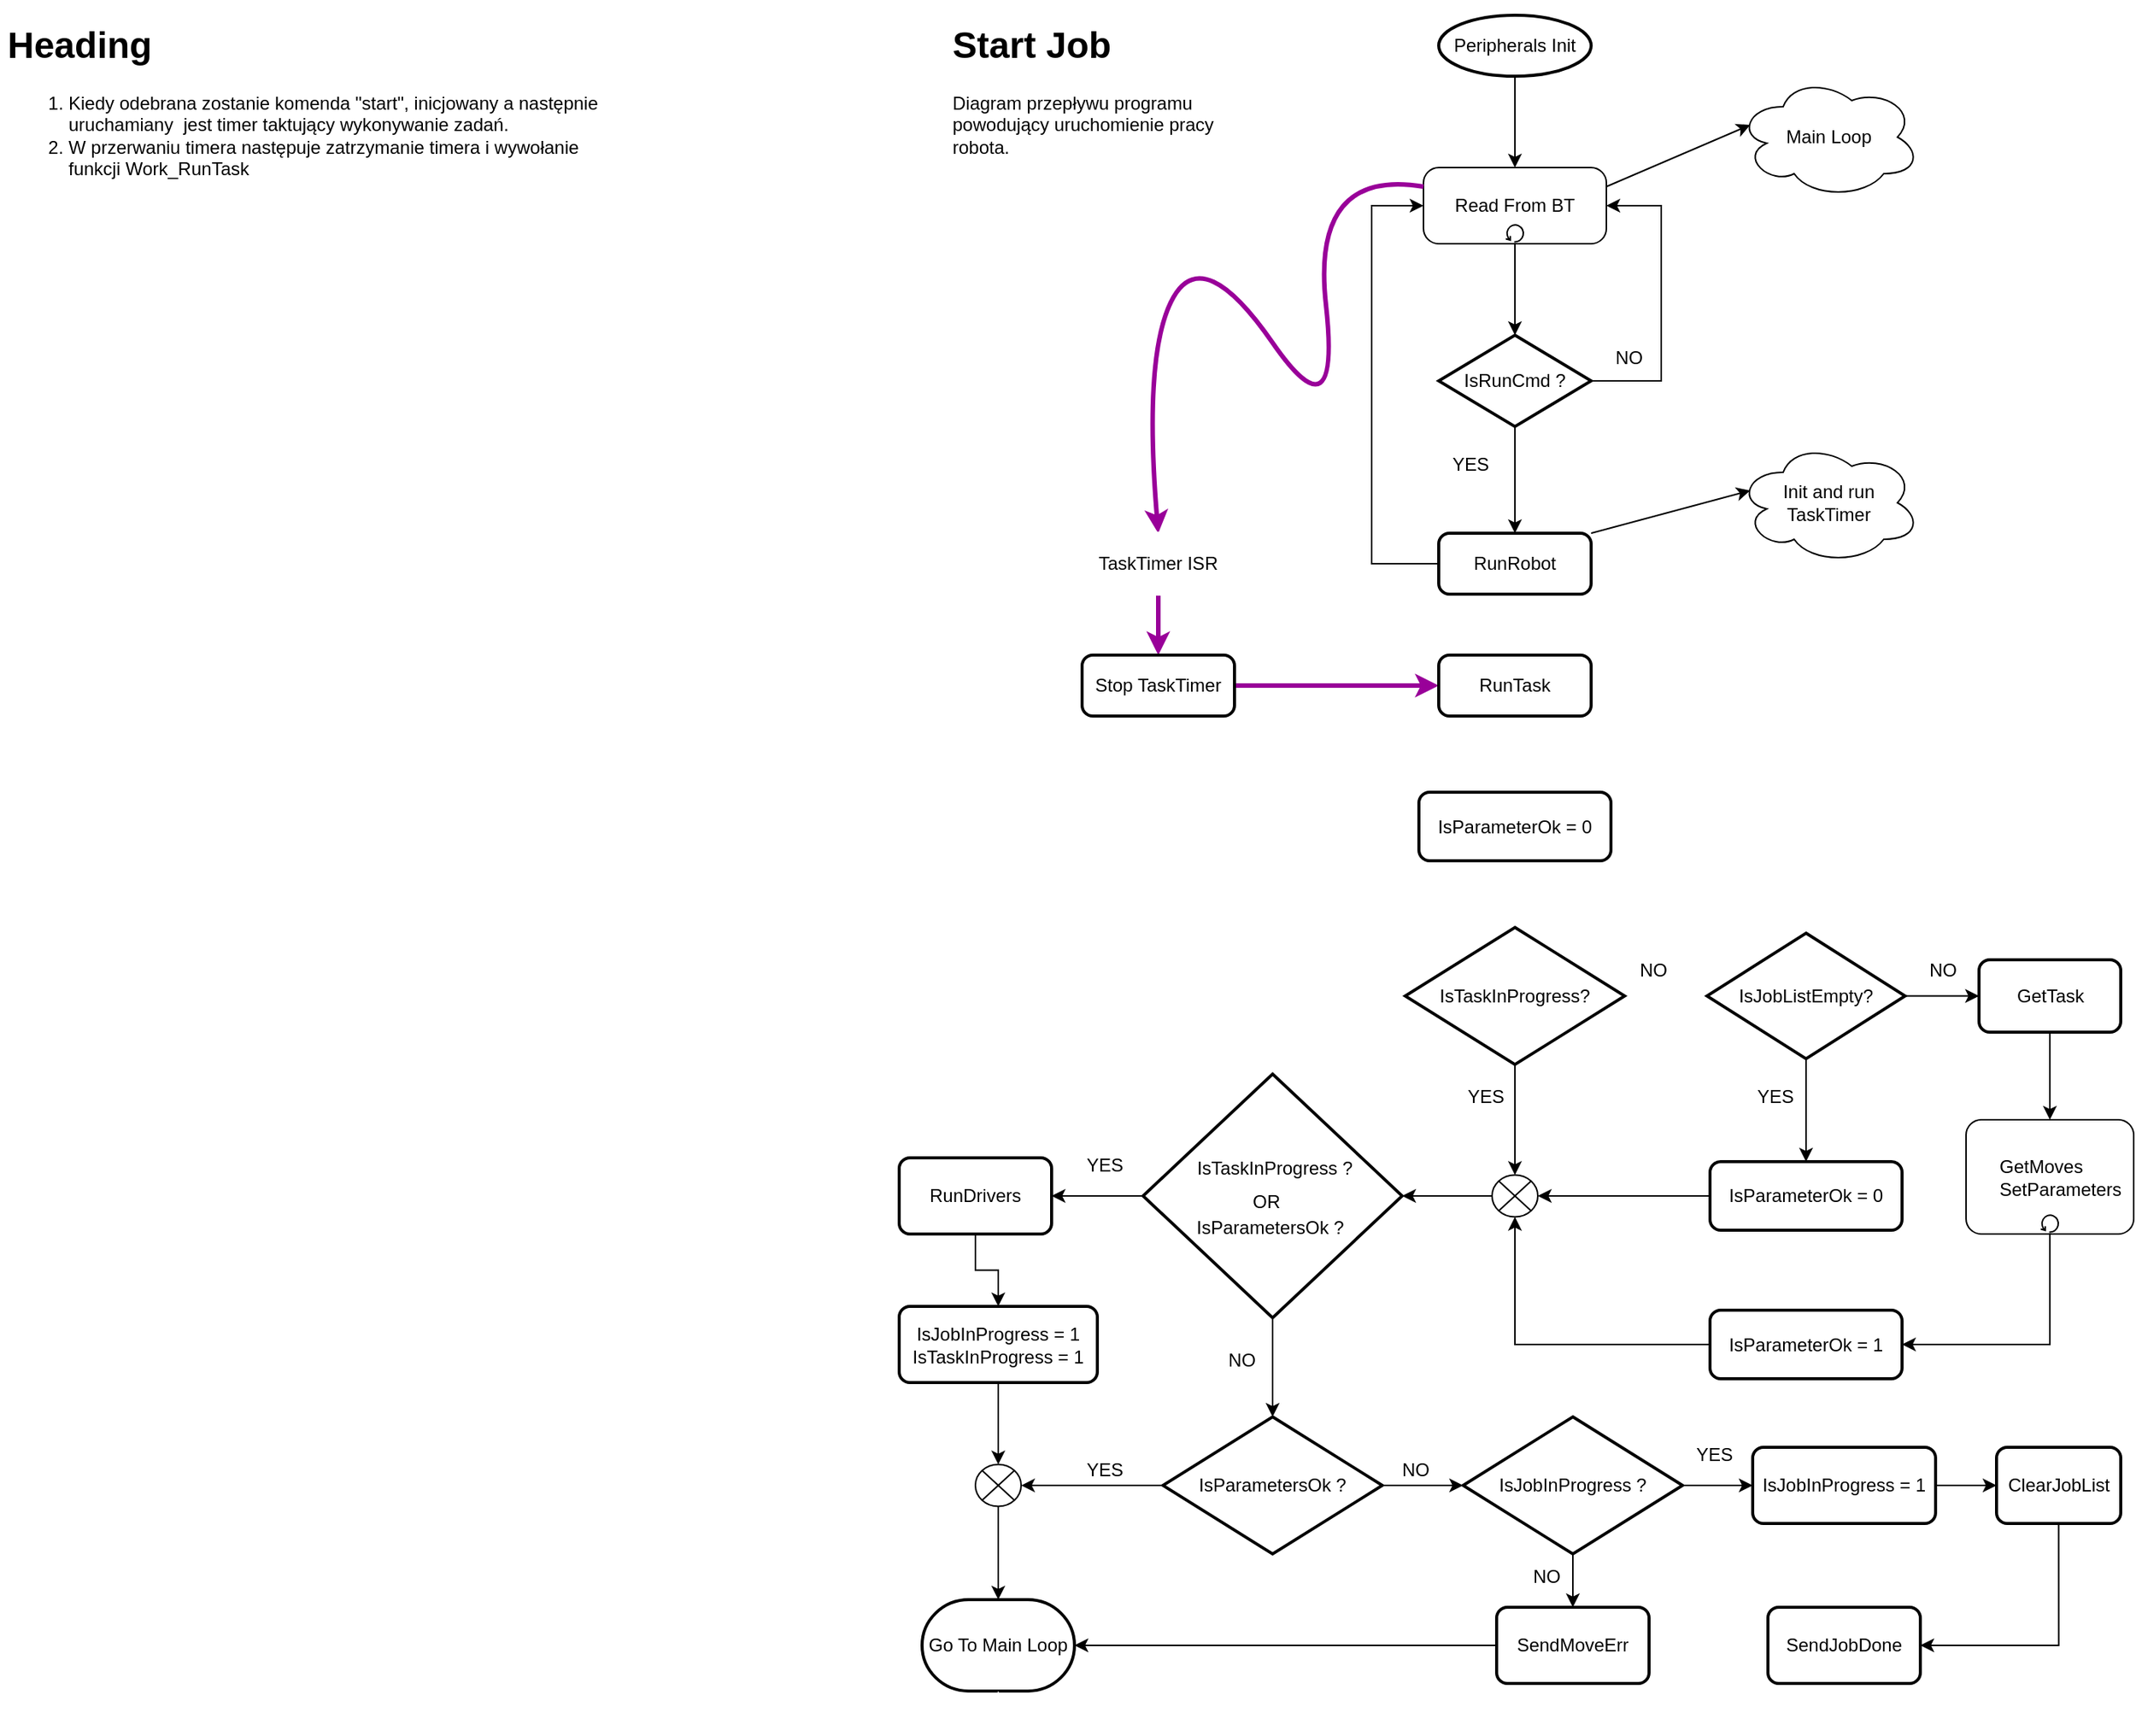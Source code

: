 <mxfile version="20.2.3" type="device"><diagram id="4WzZaKZJ-6dsWtD7cE_4" name="Strona-1"><mxGraphModel dx="2249" dy="865" grid="1" gridSize="10" guides="1" tooltips="1" connect="1" arrows="1" fold="1" page="1" pageScale="1" pageWidth="827" pageHeight="1169" math="0" shadow="0"><root><mxCell id="0"/><mxCell id="1" parent="0"/><mxCell id="jFLSDeMe10YX1U5kNGFa-3" value="&lt;h1&gt;Start Job&lt;/h1&gt;&lt;p&gt;Diagram przepływu programu powodujący uruchomienie pracy robota.&lt;/p&gt;" style="text;html=1;strokeColor=none;fillColor=none;spacing=5;spacingTop=-20;whiteSpace=wrap;overflow=hidden;rounded=0;" parent="1" vertex="1"><mxGeometry x="40" y="30" width="190" height="100" as="geometry"/></mxCell><mxCell id="jFLSDeMe10YX1U5kNGFa-32" value="" style="edgeStyle=orthogonalEdgeStyle;rounded=0;orthogonalLoop=1;jettySize=auto;html=1;" parent="1" source="jFLSDeMe10YX1U5kNGFa-8" target="jFLSDeMe10YX1U5kNGFa-31" edge="1"><mxGeometry relative="1" as="geometry"/></mxCell><mxCell id="jFLSDeMe10YX1U5kNGFa-8" value="Peripherals Init" style="strokeWidth=2;html=1;shape=mxgraph.flowchart.start_1;whiteSpace=wrap;" parent="1" vertex="1"><mxGeometry x="364" y="30" width="100" height="40" as="geometry"/></mxCell><mxCell id="jFLSDeMe10YX1U5kNGFa-41" style="edgeStyle=orthogonalEdgeStyle;rounded=0;orthogonalLoop=1;jettySize=auto;html=1;exitX=0;exitY=0.5;exitDx=0;exitDy=0;entryX=0;entryY=0.5;entryDx=0;entryDy=0;entryPerimeter=0;" parent="1" source="jFLSDeMe10YX1U5kNGFa-9" target="jFLSDeMe10YX1U5kNGFa-31" edge="1"><mxGeometry relative="1" as="geometry"><Array as="points"><mxPoint x="320" y="390"/><mxPoint x="320" y="155"/></Array></mxGeometry></mxCell><mxCell id="jFLSDeMe10YX1U5kNGFa-9" value="RunRobot" style="rounded=1;whiteSpace=wrap;html=1;absoluteArcSize=1;arcSize=14;strokeWidth=2;" parent="1" vertex="1"><mxGeometry x="364" y="370" width="100" height="40" as="geometry"/></mxCell><mxCell id="jFLSDeMe10YX1U5kNGFa-34" style="edgeStyle=orthogonalEdgeStyle;rounded=0;orthogonalLoop=1;jettySize=auto;html=1;exitX=1;exitY=0.5;exitDx=0;exitDy=0;exitPerimeter=0;entryX=1;entryY=0.5;entryDx=0;entryDy=0;entryPerimeter=0;" parent="1" source="jFLSDeMe10YX1U5kNGFa-21" target="jFLSDeMe10YX1U5kNGFa-31" edge="1"><mxGeometry relative="1" as="geometry"><Array as="points"><mxPoint x="510" y="270"/><mxPoint x="510" y="155"/></Array></mxGeometry></mxCell><mxCell id="jFLSDeMe10YX1U5kNGFa-40" value="" style="edgeStyle=orthogonalEdgeStyle;rounded=0;orthogonalLoop=1;jettySize=auto;html=1;" parent="1" source="jFLSDeMe10YX1U5kNGFa-21" target="jFLSDeMe10YX1U5kNGFa-9" edge="1"><mxGeometry relative="1" as="geometry"/></mxCell><mxCell id="jFLSDeMe10YX1U5kNGFa-21" value="IsRunCmd ?" style="strokeWidth=2;html=1;shape=mxgraph.flowchart.decision;whiteSpace=wrap;" parent="1" vertex="1"><mxGeometry x="364" y="240" width="100" height="60" as="geometry"/></mxCell><mxCell id="jFLSDeMe10YX1U5kNGFa-33" value="" style="edgeStyle=orthogonalEdgeStyle;rounded=0;orthogonalLoop=1;jettySize=auto;html=1;" parent="1" source="jFLSDeMe10YX1U5kNGFa-31" target="jFLSDeMe10YX1U5kNGFa-21" edge="1"><mxGeometry relative="1" as="geometry"/></mxCell><mxCell id="jFLSDeMe10YX1U5kNGFa-31" value="Read From BT" style="points=[[0.25,0,0],[0.5,0,0],[0.75,0,0],[1,0.25,0],[1,0.5,0],[1,0.75,0],[0.75,1,0],[0.5,1,0],[0.25,1,0],[0,0.75,0],[0,0.5,0],[0,0.25,0]];shape=mxgraph.bpmn.task;whiteSpace=wrap;rectStyle=rounded;size=10;taskMarker=abstract;isLoopStandard=1;" parent="1" vertex="1"><mxGeometry x="354" y="130" width="120" height="50" as="geometry"/></mxCell><mxCell id="jFLSDeMe10YX1U5kNGFa-35" value="NO" style="text;html=1;strokeColor=none;fillColor=none;align=center;verticalAlign=middle;whiteSpace=wrap;rounded=0;" parent="1" vertex="1"><mxGeometry x="474" y="240" width="30" height="30" as="geometry"/></mxCell><mxCell id="jFLSDeMe10YX1U5kNGFa-37" value="YES" style="text;html=1;strokeColor=none;fillColor=none;align=center;verticalAlign=middle;whiteSpace=wrap;rounded=0;" parent="1" vertex="1"><mxGeometry x="370" y="310" width="30" height="30" as="geometry"/></mxCell><mxCell id="jFLSDeMe10YX1U5kNGFa-43" value="Main Loop" style="ellipse;shape=cloud;whiteSpace=wrap;html=1;" parent="1" vertex="1"><mxGeometry x="560" y="70" width="120" height="80" as="geometry"/></mxCell><mxCell id="jFLSDeMe10YX1U5kNGFa-46" value="Init and run TaskTimer" style="ellipse;shape=cloud;whiteSpace=wrap;html=1;" parent="1" vertex="1"><mxGeometry x="560" y="310" width="120" height="80" as="geometry"/></mxCell><mxCell id="jFLSDeMe10YX1U5kNGFa-47" value="" style="endArrow=classic;html=1;rounded=0;exitX=1;exitY=0;exitDx=0;exitDy=0;entryX=0.07;entryY=0.4;entryDx=0;entryDy=0;entryPerimeter=0;" parent="1" source="jFLSDeMe10YX1U5kNGFa-9" target="jFLSDeMe10YX1U5kNGFa-46" edge="1"><mxGeometry width="50" height="50" relative="1" as="geometry"><mxPoint x="400" y="300" as="sourcePoint"/><mxPoint x="450" y="250" as="targetPoint"/></mxGeometry></mxCell><mxCell id="jFLSDeMe10YX1U5kNGFa-48" value="" style="endArrow=classic;html=1;rounded=0;entryX=0.07;entryY=0.4;entryDx=0;entryDy=0;entryPerimeter=0;exitX=1;exitY=0.25;exitDx=0;exitDy=0;exitPerimeter=0;" parent="1" source="jFLSDeMe10YX1U5kNGFa-31" target="jFLSDeMe10YX1U5kNGFa-43" edge="1"><mxGeometry width="50" height="50" relative="1" as="geometry"><mxPoint x="400" y="300" as="sourcePoint"/><mxPoint x="450" y="250" as="targetPoint"/></mxGeometry></mxCell><mxCell id="jFLSDeMe10YX1U5kNGFa-49" value="" style="curved=1;endArrow=classic;html=1;rounded=0;strokeWidth=3;strokeColor=#990099;exitX=0;exitY=0.25;exitDx=0;exitDy=0;exitPerimeter=0;entryX=0.5;entryY=0;entryDx=0;entryDy=0;" parent="1" source="jFLSDeMe10YX1U5kNGFa-31" target="jFLSDeMe10YX1U5kNGFa-50" edge="1"><mxGeometry width="50" height="50" relative="1" as="geometry"><mxPoint x="170" y="300" as="sourcePoint"/><mxPoint x="110" y="360" as="targetPoint"/><Array as="points"><mxPoint x="280" y="130"/><mxPoint x="300" y="310"/><mxPoint x="210" y="180"/><mxPoint x="170" y="250"/></Array></mxGeometry></mxCell><mxCell id="jFLSDeMe10YX1U5kNGFa-53" value="" style="edgeStyle=orthogonalEdgeStyle;rounded=0;orthogonalLoop=1;jettySize=auto;html=1;strokeColor=#990099;strokeWidth=3;" parent="1" source="jFLSDeMe10YX1U5kNGFa-50" target="jFLSDeMe10YX1U5kNGFa-52" edge="1"><mxGeometry relative="1" as="geometry"/></mxCell><mxCell id="jFLSDeMe10YX1U5kNGFa-50" value="TaskTimer ISR" style="rounded=1;whiteSpace=wrap;html=1;absoluteArcSize=1;arcSize=14;strokeWidth=2;strokeColor=#FFFFFF;" parent="1" vertex="1"><mxGeometry x="130" y="370" width="100" height="40" as="geometry"/></mxCell><mxCell id="jFLSDeMe10YX1U5kNGFa-55" value="" style="edgeStyle=orthogonalEdgeStyle;rounded=0;orthogonalLoop=1;jettySize=auto;html=1;strokeColor=#990099;strokeWidth=3;" parent="1" source="jFLSDeMe10YX1U5kNGFa-52" target="jFLSDeMe10YX1U5kNGFa-54" edge="1"><mxGeometry relative="1" as="geometry"/></mxCell><mxCell id="jFLSDeMe10YX1U5kNGFa-52" value="Stop TaskTimer" style="rounded=1;whiteSpace=wrap;html=1;absoluteArcSize=1;arcSize=14;strokeWidth=2;" parent="1" vertex="1"><mxGeometry x="130" y="450" width="100" height="40" as="geometry"/></mxCell><mxCell id="jFLSDeMe10YX1U5kNGFa-59" value="" style="edgeStyle=orthogonalEdgeStyle;rounded=0;orthogonalLoop=1;jettySize=auto;html=1;strokeColor=#FFFFFF;strokeWidth=1;" parent="1" source="jFLSDeMe10YX1U5kNGFa-54" target="jFLSDeMe10YX1U5kNGFa-56" edge="1"><mxGeometry relative="1" as="geometry"/></mxCell><mxCell id="jFLSDeMe10YX1U5kNGFa-54" value="RunTask" style="rounded=1;whiteSpace=wrap;html=1;absoluteArcSize=1;arcSize=14;strokeWidth=2;" parent="1" vertex="1"><mxGeometry x="364" y="450" width="100" height="40" as="geometry"/></mxCell><mxCell id="jFLSDeMe10YX1U5kNGFa-60" value="" style="edgeStyle=orthogonalEdgeStyle;rounded=0;orthogonalLoop=1;jettySize=auto;html=1;strokeColor=#FFFFFF;strokeWidth=1;" parent="1" source="jFLSDeMe10YX1U5kNGFa-56" target="jFLSDeMe10YX1U5kNGFa-58" edge="1"><mxGeometry relative="1" as="geometry"/></mxCell><mxCell id="jFLSDeMe10YX1U5kNGFa-56" value="IsParameterOk = 0" style="rounded=1;whiteSpace=wrap;html=1;absoluteArcSize=1;arcSize=14;strokeWidth=2;" parent="1" vertex="1"><mxGeometry x="351" y="540" width="126" height="45" as="geometry"/></mxCell><mxCell id="jFLSDeMe10YX1U5kNGFa-85" style="edgeStyle=orthogonalEdgeStyle;rounded=0;orthogonalLoop=1;jettySize=auto;html=1;exitX=1;exitY=0.5;exitDx=0;exitDy=0;exitPerimeter=0;entryX=0;entryY=0.5;entryDx=0;entryDy=0;fontSize=8;strokeColor=#FFFFFF;strokeWidth=1;entryPerimeter=0;" parent="1" source="jFLSDeMe10YX1U5kNGFa-58" target="jFLSDeMe10YX1U5kNGFa-90" edge="1"><mxGeometry relative="1" as="geometry"><mxPoint x="570" y="670" as="targetPoint"/></mxGeometry></mxCell><mxCell id="rgOW9wbytvJ-8FVcMt_f-15" style="edgeStyle=orthogonalEdgeStyle;rounded=0;orthogonalLoop=1;jettySize=auto;html=1;exitX=0.5;exitY=1;exitDx=0;exitDy=0;exitPerimeter=0;entryX=0.5;entryY=0;entryDx=0;entryDy=0;entryPerimeter=0;" parent="1" source="jFLSDeMe10YX1U5kNGFa-58" target="rgOW9wbytvJ-8FVcMt_f-13" edge="1"><mxGeometry relative="1" as="geometry"/></mxCell><mxCell id="jFLSDeMe10YX1U5kNGFa-58" value="IsTaskInProgress?" style="strokeWidth=2;html=1;shape=mxgraph.flowchart.decision;whiteSpace=wrap;" parent="1" vertex="1"><mxGeometry x="342" y="628.75" width="144" height="90" as="geometry"/></mxCell><mxCell id="jFLSDeMe10YX1U5kNGFa-62" value="NO" style="text;html=1;strokeColor=none;fillColor=none;align=center;verticalAlign=middle;whiteSpace=wrap;rounded=0;" parent="1" vertex="1"><mxGeometry x="490" y="642" width="30" height="30" as="geometry"/></mxCell><mxCell id="rgOW9wbytvJ-8FVcMt_f-8" value="" style="edgeStyle=orthogonalEdgeStyle;rounded=0;orthogonalLoop=1;jettySize=auto;html=1;" parent="1" source="jFLSDeMe10YX1U5kNGFa-89" target="jFLSDeMe10YX1U5kNGFa-92" edge="1"><mxGeometry relative="1" as="geometry"/></mxCell><mxCell id="jFLSDeMe10YX1U5kNGFa-89" value="&lt;font style=&quot;font-size: 12px;&quot;&gt;GetTask&lt;/font&gt;" style="rounded=1;whiteSpace=wrap;html=1;absoluteArcSize=1;arcSize=14;strokeWidth=2;" parent="1" vertex="1"><mxGeometry x="718.5" y="650" width="93" height="47.5" as="geometry"/></mxCell><mxCell id="rgOW9wbytvJ-8FVcMt_f-2" style="edgeStyle=orthogonalEdgeStyle;rounded=0;orthogonalLoop=1;jettySize=auto;html=1;exitX=1;exitY=0.5;exitDx=0;exitDy=0;exitPerimeter=0;entryX=0;entryY=0.5;entryDx=0;entryDy=0;" parent="1" source="jFLSDeMe10YX1U5kNGFa-90" target="jFLSDeMe10YX1U5kNGFa-89" edge="1"><mxGeometry relative="1" as="geometry"/></mxCell><mxCell id="rgOW9wbytvJ-8FVcMt_f-6" value="" style="edgeStyle=orthogonalEdgeStyle;rounded=0;orthogonalLoop=1;jettySize=auto;html=1;" parent="1" source="jFLSDeMe10YX1U5kNGFa-90" target="rgOW9wbytvJ-8FVcMt_f-3" edge="1"><mxGeometry relative="1" as="geometry"/></mxCell><mxCell id="jFLSDeMe10YX1U5kNGFa-90" value="&lt;font style=&quot;font-size: 12px;&quot;&gt;IsJobListEmpty?&lt;/font&gt;" style="strokeWidth=2;html=1;shape=mxgraph.flowchart.decision;whiteSpace=wrap;" parent="1" vertex="1"><mxGeometry x="540" y="632.5" width="130" height="82.5" as="geometry"/></mxCell><mxCell id="rgOW9wbytvJ-8FVcMt_f-9" style="edgeStyle=orthogonalEdgeStyle;rounded=0;orthogonalLoop=1;jettySize=auto;html=1;exitX=0.5;exitY=1;exitDx=0;exitDy=0;exitPerimeter=0;entryX=1;entryY=0.5;entryDx=0;entryDy=0;" parent="1" source="jFLSDeMe10YX1U5kNGFa-92" target="rgOW9wbytvJ-8FVcMt_f-4" edge="1"><mxGeometry relative="1" as="geometry"/></mxCell><mxCell id="jFLSDeMe10YX1U5kNGFa-92" value="      GetMoves                SetParameters" style="points=[[0.25,0,0],[0.5,0,0],[0.75,0,0],[1,0.25,0],[1,0.5,0],[1,0.75,0],[0.75,1,0],[0.5,1,0],[0.25,1,0],[0,0.75,0],[0,0.5,0],[0,0.25,0]];shape=mxgraph.bpmn.task;whiteSpace=wrap;rectStyle=rounded;size=10;taskMarker=abstract;isLoopStandard=1;fontSize=12;align=left;" parent="1" vertex="1"><mxGeometry x="710" y="755" width="110" height="75" as="geometry"/></mxCell><mxCell id="rgOW9wbytvJ-8FVcMt_f-1" value="NO" style="text;html=1;strokeColor=none;fillColor=none;align=center;verticalAlign=middle;whiteSpace=wrap;rounded=0;" parent="1" vertex="1"><mxGeometry x="680" y="642" width="30" height="30" as="geometry"/></mxCell><mxCell id="rgOW9wbytvJ-8FVcMt_f-14" style="edgeStyle=orthogonalEdgeStyle;rounded=0;orthogonalLoop=1;jettySize=auto;html=1;exitX=0;exitY=0.5;exitDx=0;exitDy=0;entryX=1;entryY=0.5;entryDx=0;entryDy=0;entryPerimeter=0;" parent="1" source="rgOW9wbytvJ-8FVcMt_f-3" target="rgOW9wbytvJ-8FVcMt_f-13" edge="1"><mxGeometry relative="1" as="geometry"/></mxCell><mxCell id="rgOW9wbytvJ-8FVcMt_f-3" value="IsParameterOk = 0" style="rounded=1;whiteSpace=wrap;html=1;absoluteArcSize=1;arcSize=14;strokeWidth=2;" parent="1" vertex="1"><mxGeometry x="542" y="782.5" width="126" height="45" as="geometry"/></mxCell><mxCell id="rgOW9wbytvJ-8FVcMt_f-16" style="edgeStyle=orthogonalEdgeStyle;rounded=0;orthogonalLoop=1;jettySize=auto;html=1;exitX=0;exitY=0.5;exitDx=0;exitDy=0;entryX=0.5;entryY=1;entryDx=0;entryDy=0;entryPerimeter=0;" parent="1" source="rgOW9wbytvJ-8FVcMt_f-4" target="rgOW9wbytvJ-8FVcMt_f-13" edge="1"><mxGeometry relative="1" as="geometry"/></mxCell><mxCell id="rgOW9wbytvJ-8FVcMt_f-4" value="IsParameterOk = 1" style="rounded=1;whiteSpace=wrap;html=1;absoluteArcSize=1;arcSize=14;strokeWidth=2;" parent="1" vertex="1"><mxGeometry x="542" y="880" width="126" height="45" as="geometry"/></mxCell><mxCell id="rgOW9wbytvJ-8FVcMt_f-27" style="edgeStyle=orthogonalEdgeStyle;rounded=0;orthogonalLoop=1;jettySize=auto;html=1;exitX=0;exitY=0.5;exitDx=0;exitDy=0;exitPerimeter=0;entryX=1;entryY=0.5;entryDx=0;entryDy=0;entryPerimeter=0;" parent="1" source="rgOW9wbytvJ-8FVcMt_f-13" target="rgOW9wbytvJ-8FVcMt_f-17" edge="1"><mxGeometry relative="1" as="geometry"/></mxCell><mxCell id="rgOW9wbytvJ-8FVcMt_f-13" value="" style="verticalLabelPosition=bottom;verticalAlign=top;html=1;shape=mxgraph.flowchart.or;" parent="1" vertex="1"><mxGeometry x="399" y="791.25" width="30" height="27.5" as="geometry"/></mxCell><mxCell id="rgOW9wbytvJ-8FVcMt_f-20" value="YES" style="text;html=1;strokeColor=none;fillColor=none;align=center;verticalAlign=middle;whiteSpace=wrap;rounded=0;" parent="1" vertex="1"><mxGeometry x="570" y="725" width="30" height="30" as="geometry"/></mxCell><mxCell id="rgOW9wbytvJ-8FVcMt_f-21" value="YES" style="text;html=1;strokeColor=none;fillColor=none;align=center;verticalAlign=middle;whiteSpace=wrap;rounded=0;" parent="1" vertex="1"><mxGeometry x="380" y="725" width="30" height="30" as="geometry"/></mxCell><mxCell id="rgOW9wbytvJ-8FVcMt_f-26" value="" style="group" parent="1" vertex="1" connectable="0"><mxGeometry x="170" y="725" width="170" height="160" as="geometry"/></mxCell><mxCell id="rgOW9wbytvJ-8FVcMt_f-17" value="" style="strokeWidth=2;html=1;shape=mxgraph.flowchart.decision;whiteSpace=wrap;" parent="rgOW9wbytvJ-8FVcMt_f-26" vertex="1"><mxGeometry width="170" height="160" as="geometry"/></mxCell><mxCell id="rgOW9wbytvJ-8FVcMt_f-25" value="" style="group" parent="rgOW9wbytvJ-8FVcMt_f-26" vertex="1" connectable="0"><mxGeometry x="31" y="46.88" width="108" height="68.75" as="geometry"/></mxCell><mxCell id="rgOW9wbytvJ-8FVcMt_f-22" value="IsTaskInProgress ?" style="text;html=1;strokeColor=none;fillColor=none;align=center;verticalAlign=middle;whiteSpace=wrap;rounded=0;" parent="rgOW9wbytvJ-8FVcMt_f-25" vertex="1"><mxGeometry x="3" width="105" height="30" as="geometry"/></mxCell><mxCell id="rgOW9wbytvJ-8FVcMt_f-23" value="IsParametersOk ?" style="text;html=1;strokeColor=none;fillColor=none;align=center;verticalAlign=middle;whiteSpace=wrap;rounded=0;" parent="rgOW9wbytvJ-8FVcMt_f-25" vertex="1"><mxGeometry y="38.75" width="105" height="30" as="geometry"/></mxCell><mxCell id="rgOW9wbytvJ-8FVcMt_f-24" value="OR" style="text;html=1;strokeColor=none;fillColor=none;align=center;verticalAlign=middle;whiteSpace=wrap;rounded=0;" parent="rgOW9wbytvJ-8FVcMt_f-25" vertex="1"><mxGeometry x="20" y="22" width="60" height="30" as="geometry"/></mxCell><mxCell id="rgOW9wbytvJ-8FVcMt_f-32" value="" style="edgeStyle=orthogonalEdgeStyle;rounded=0;orthogonalLoop=1;jettySize=auto;html=1;" parent="1" source="rgOW9wbytvJ-8FVcMt_f-28" target="rgOW9wbytvJ-8FVcMt_f-31" edge="1"><mxGeometry relative="1" as="geometry"/></mxCell><mxCell id="rgOW9wbytvJ-8FVcMt_f-28" value="RunDrivers" style="rounded=1;whiteSpace=wrap;html=1;absoluteArcSize=1;arcSize=14;strokeWidth=2;" parent="1" vertex="1"><mxGeometry x="10" y="780" width="100" height="50" as="geometry"/></mxCell><mxCell id="rgOW9wbytvJ-8FVcMt_f-29" value="" style="edgeStyle=orthogonalEdgeStyle;rounded=0;orthogonalLoop=1;jettySize=auto;html=1;" parent="1" source="rgOW9wbytvJ-8FVcMt_f-17" target="rgOW9wbytvJ-8FVcMt_f-28" edge="1"><mxGeometry relative="1" as="geometry"/></mxCell><mxCell id="rgOW9wbytvJ-8FVcMt_f-30" value="YES" style="text;html=1;strokeColor=none;fillColor=none;align=center;verticalAlign=middle;whiteSpace=wrap;rounded=0;" parent="1" vertex="1"><mxGeometry x="130" y="770" width="30" height="30" as="geometry"/></mxCell><mxCell id="rgOW9wbytvJ-8FVcMt_f-39" value="" style="edgeStyle=orthogonalEdgeStyle;rounded=0;orthogonalLoop=1;jettySize=auto;html=1;" parent="1" source="rgOW9wbytvJ-8FVcMt_f-31" target="rgOW9wbytvJ-8FVcMt_f-37" edge="1"><mxGeometry relative="1" as="geometry"/></mxCell><mxCell id="rgOW9wbytvJ-8FVcMt_f-31" value="IsJobInProgress = 1 IsTaskInProgress = 1" style="rounded=1;whiteSpace=wrap;html=1;absoluteArcSize=1;arcSize=14;strokeWidth=2;align=center;" parent="1" vertex="1"><mxGeometry x="10" y="877.5" width="130" height="50" as="geometry"/></mxCell><mxCell id="rgOW9wbytvJ-8FVcMt_f-38" value="" style="edgeStyle=orthogonalEdgeStyle;rounded=0;orthogonalLoop=1;jettySize=auto;html=1;" parent="1" source="rgOW9wbytvJ-8FVcMt_f-33" target="rgOW9wbytvJ-8FVcMt_f-37" edge="1"><mxGeometry relative="1" as="geometry"/></mxCell><mxCell id="rgOW9wbytvJ-8FVcMt_f-44" value="" style="edgeStyle=orthogonalEdgeStyle;rounded=0;orthogonalLoop=1;jettySize=auto;html=1;" parent="1" source="rgOW9wbytvJ-8FVcMt_f-33" target="rgOW9wbytvJ-8FVcMt_f-43" edge="1"><mxGeometry relative="1" as="geometry"/></mxCell><mxCell id="rgOW9wbytvJ-8FVcMt_f-33" value="IsParametersOk ?" style="strokeWidth=2;html=1;shape=mxgraph.flowchart.decision;whiteSpace=wrap;" parent="1" vertex="1"><mxGeometry x="183" y="950" width="144" height="90" as="geometry"/></mxCell><mxCell id="rgOW9wbytvJ-8FVcMt_f-34" value="" style="edgeStyle=orthogonalEdgeStyle;rounded=0;orthogonalLoop=1;jettySize=auto;html=1;" parent="1" source="rgOW9wbytvJ-8FVcMt_f-17" target="rgOW9wbytvJ-8FVcMt_f-33" edge="1"><mxGeometry relative="1" as="geometry"/></mxCell><mxCell id="rgOW9wbytvJ-8FVcMt_f-35" value="NO" style="text;html=1;strokeColor=none;fillColor=none;align=center;verticalAlign=middle;whiteSpace=wrap;rounded=0;" parent="1" vertex="1"><mxGeometry x="220" y="897.5" width="30" height="30" as="geometry"/></mxCell><mxCell id="rgOW9wbytvJ-8FVcMt_f-36" value="Go To Main Loop" style="strokeWidth=2;html=1;shape=mxgraph.flowchart.terminator;whiteSpace=wrap;" parent="1" vertex="1"><mxGeometry x="25" y="1070" width="100" height="60" as="geometry"/></mxCell><mxCell id="rgOW9wbytvJ-8FVcMt_f-40" value="" style="edgeStyle=orthogonalEdgeStyle;rounded=0;orthogonalLoop=1;jettySize=auto;html=1;" parent="1" source="rgOW9wbytvJ-8FVcMt_f-37" target="rgOW9wbytvJ-8FVcMt_f-36" edge="1"><mxGeometry relative="1" as="geometry"/></mxCell><mxCell id="rgOW9wbytvJ-8FVcMt_f-37" value="" style="verticalLabelPosition=bottom;verticalAlign=top;html=1;shape=mxgraph.flowchart.or;" parent="1" vertex="1"><mxGeometry x="60" y="981.25" width="30" height="27.5" as="geometry"/></mxCell><mxCell id="rgOW9wbytvJ-8FVcMt_f-42" value="YES" style="text;html=1;strokeColor=none;fillColor=none;align=center;verticalAlign=middle;whiteSpace=wrap;rounded=0;" parent="1" vertex="1"><mxGeometry x="130" y="970" width="30" height="30" as="geometry"/></mxCell><mxCell id="rgOW9wbytvJ-8FVcMt_f-47" value="" style="edgeStyle=orthogonalEdgeStyle;rounded=0;orthogonalLoop=1;jettySize=auto;html=1;" parent="1" source="rgOW9wbytvJ-8FVcMt_f-43" target="rgOW9wbytvJ-8FVcMt_f-46" edge="1"><mxGeometry relative="1" as="geometry"/></mxCell><mxCell id="rgOW9wbytvJ-8FVcMt_f-54" value="" style="edgeStyle=orthogonalEdgeStyle;rounded=0;orthogonalLoop=1;jettySize=auto;html=1;" parent="1" source="rgOW9wbytvJ-8FVcMt_f-43" target="rgOW9wbytvJ-8FVcMt_f-51" edge="1"><mxGeometry relative="1" as="geometry"/></mxCell><mxCell id="rgOW9wbytvJ-8FVcMt_f-43" value="IsJobInProgress ?" style="strokeWidth=2;html=1;shape=mxgraph.flowchart.decision;whiteSpace=wrap;" parent="1" vertex="1"><mxGeometry x="380" y="950" width="144" height="90" as="geometry"/></mxCell><mxCell id="rgOW9wbytvJ-8FVcMt_f-45" value="NO" style="text;html=1;strokeColor=none;fillColor=none;align=center;verticalAlign=middle;whiteSpace=wrap;rounded=0;" parent="1" vertex="1"><mxGeometry x="334" y="970" width="30" height="30" as="geometry"/></mxCell><mxCell id="rgOW9wbytvJ-8FVcMt_f-48" style="edgeStyle=orthogonalEdgeStyle;rounded=0;orthogonalLoop=1;jettySize=auto;html=1;exitX=0;exitY=0.5;exitDx=0;exitDy=0;entryX=1;entryY=0.5;entryDx=0;entryDy=0;entryPerimeter=0;" parent="1" source="rgOW9wbytvJ-8FVcMt_f-46" target="rgOW9wbytvJ-8FVcMt_f-36" edge="1"><mxGeometry relative="1" as="geometry"/></mxCell><mxCell id="rgOW9wbytvJ-8FVcMt_f-46" value="SendMoveErr" style="rounded=1;whiteSpace=wrap;html=1;absoluteArcSize=1;arcSize=14;strokeWidth=2;" parent="1" vertex="1"><mxGeometry x="402" y="1075" width="100" height="50" as="geometry"/></mxCell><mxCell id="rgOW9wbytvJ-8FVcMt_f-49" value="NO" style="text;html=1;strokeColor=none;fillColor=none;align=center;verticalAlign=middle;whiteSpace=wrap;rounded=0;" parent="1" vertex="1"><mxGeometry x="420" y="1040" width="30" height="30" as="geometry"/></mxCell><mxCell id="rgOW9wbytvJ-8FVcMt_f-50" value="YES" style="text;html=1;strokeColor=none;fillColor=none;align=center;verticalAlign=middle;whiteSpace=wrap;rounded=0;" parent="1" vertex="1"><mxGeometry x="530" y="960" width="30" height="30" as="geometry"/></mxCell><mxCell id="rgOW9wbytvJ-8FVcMt_f-55" value="" style="edgeStyle=orthogonalEdgeStyle;rounded=0;orthogonalLoop=1;jettySize=auto;html=1;" parent="1" source="rgOW9wbytvJ-8FVcMt_f-51" target="rgOW9wbytvJ-8FVcMt_f-52" edge="1"><mxGeometry relative="1" as="geometry"/></mxCell><mxCell id="rgOW9wbytvJ-8FVcMt_f-51" value="IsJobInProgress = 1" style="rounded=1;whiteSpace=wrap;html=1;absoluteArcSize=1;arcSize=14;strokeWidth=2;" parent="1" vertex="1"><mxGeometry x="570" y="970" width="120" height="50" as="geometry"/></mxCell><mxCell id="rgOW9wbytvJ-8FVcMt_f-57" style="edgeStyle=orthogonalEdgeStyle;rounded=0;orthogonalLoop=1;jettySize=auto;html=1;exitX=0.5;exitY=1;exitDx=0;exitDy=0;entryX=1;entryY=0.5;entryDx=0;entryDy=0;" parent="1" source="rgOW9wbytvJ-8FVcMt_f-52" target="rgOW9wbytvJ-8FVcMt_f-53" edge="1"><mxGeometry relative="1" as="geometry"/></mxCell><mxCell id="rgOW9wbytvJ-8FVcMt_f-52" value="ClearJobList" style="rounded=1;whiteSpace=wrap;html=1;absoluteArcSize=1;arcSize=14;strokeWidth=2;" parent="1" vertex="1"><mxGeometry x="730" y="970" width="81.5" height="50" as="geometry"/></mxCell><mxCell id="WjVuQQB_vwPYvCSzYiT8-1" style="edgeStyle=orthogonalEdgeStyle;rounded=0;orthogonalLoop=1;jettySize=auto;html=1;exitX=0.5;exitY=1;exitDx=0;exitDy=0;entryX=0.5;entryY=1;entryDx=0;entryDy=0;entryPerimeter=0;strokeColor=#FFFFFF;" edge="1" parent="1" source="rgOW9wbytvJ-8FVcMt_f-53" target="rgOW9wbytvJ-8FVcMt_f-36"><mxGeometry relative="1" as="geometry"/></mxCell><mxCell id="rgOW9wbytvJ-8FVcMt_f-53" value="SendJobDone" style="rounded=1;whiteSpace=wrap;html=1;absoluteArcSize=1;arcSize=14;strokeWidth=2;" parent="1" vertex="1"><mxGeometry x="580" y="1075" width="100" height="50" as="geometry"/></mxCell><mxCell id="WjVuQQB_vwPYvCSzYiT8-2" value="&lt;h1&gt;Heading&lt;/h1&gt;&lt;p&gt;&lt;/p&gt;&lt;ol&gt;&lt;li&gt;Kiedy odebrana zostanie komenda &quot;start&quot;, inicjowany a następnie uruchamiany&amp;nbsp; jest timer taktujący wykonywanie zadań.&lt;/li&gt;&lt;li&gt;W przerwaniu timera następuje zatrzymanie timera i wywołanie funkcji Work_RunTask&lt;/li&gt;&lt;/ol&gt;&lt;p&gt;&lt;/p&gt;" style="text;html=1;strokeColor=none;fillColor=none;spacing=5;spacingTop=-20;whiteSpace=wrap;overflow=hidden;rounded=0;" vertex="1" parent="1"><mxGeometry x="-580" y="30" width="410" height="180" as="geometry"/></mxCell></root></mxGraphModel></diagram></mxfile>